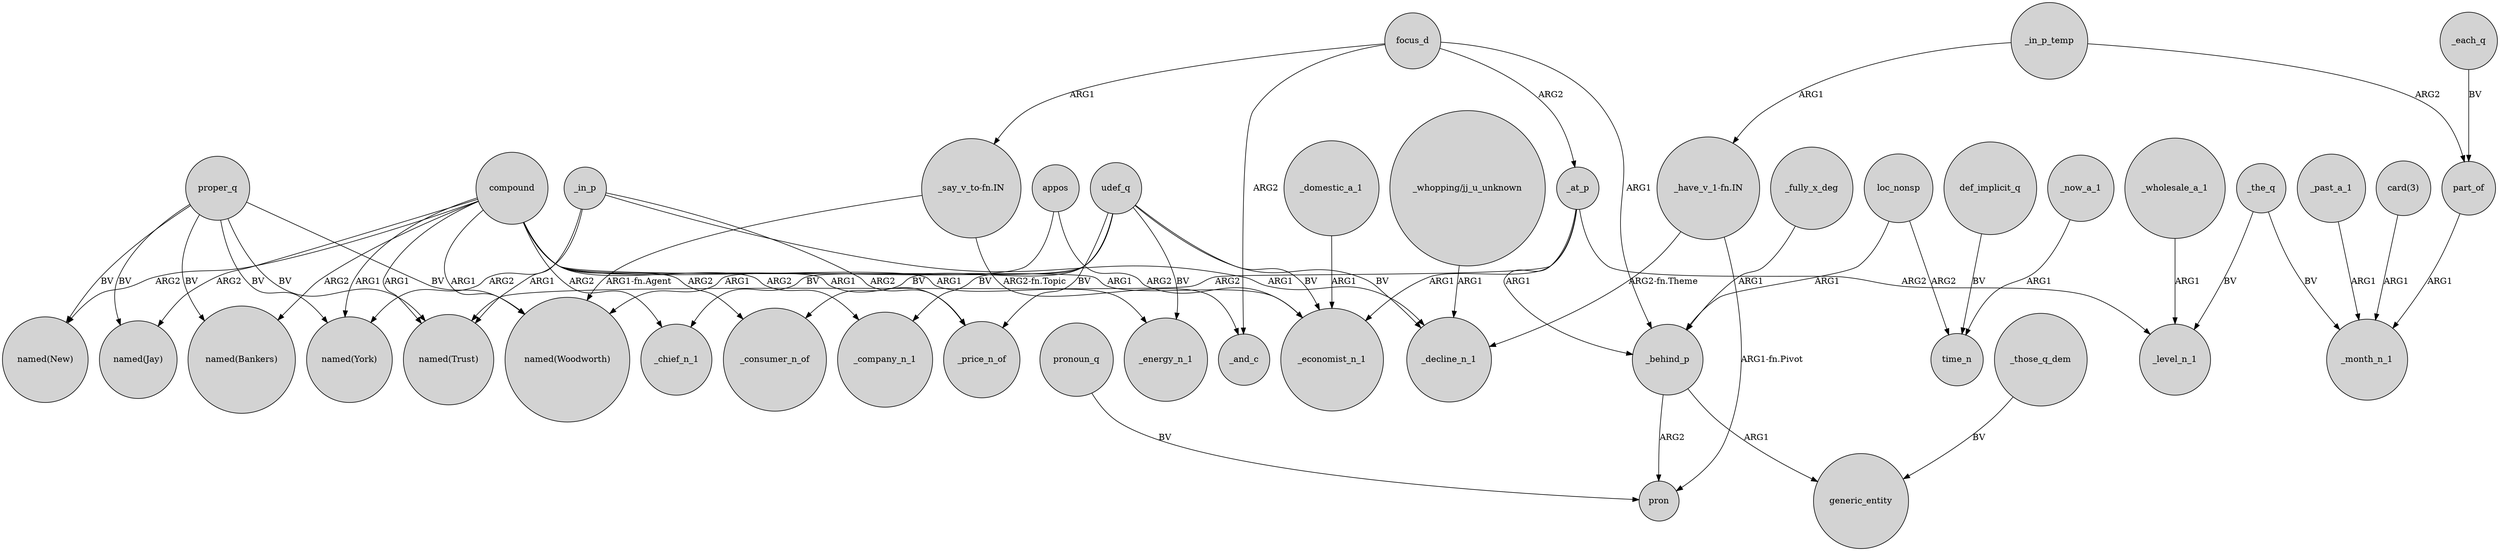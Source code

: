 digraph {
	node [shape=circle style=filled]
	compound -> "named(Bankers)" [label=ARG2]
	udef_q -> _energy_n_1 [label=BV]
	udef_q -> _company_n_1 [label=BV]
	proper_q -> "named(Jay)" [label=BV]
	_at_p -> "named(Trust)" [label=ARG2]
	compound -> "named(New)" [label=ARG2]
	udef_q -> _price_n_of [label=BV]
	def_implicit_q -> time_n [label=BV]
	proper_q -> "named(Bankers)" [label=BV]
	_in_p_temp -> part_of [label=ARG2]
	proper_q -> "named(New)" [label=BV]
	_in_p -> "named(Trust)" [label=ARG1]
	compound -> _company_n_1 [label=ARG2]
	appos -> _economist_n_1 [label=ARG2]
	compound -> "named(Woodworth)" [label=ARG1]
	compound -> "named(Trust)" [label=ARG1]
	"_have_v_1-fn.IN" -> _decline_n_1 [label="ARG2-fn.Theme"]
	focus_d -> _at_p [label=ARG2]
	_the_q -> _level_n_1 [label=BV]
	udef_q -> _economist_n_1 [label=BV]
	"_have_v_1-fn.IN" -> pron [label="ARG1-fn.Pivot"]
	focus_d -> _and_c [label=ARG2]
	loc_nonsp -> time_n [label=ARG2]
	appos -> "named(Woodworth)" [label=ARG1]
	compound -> "named(Jay)" [label=ARG2]
	compound -> _chief_n_1 [label=ARG2]
	compound -> _economist_n_1 [label=ARG1]
	focus_d -> _behind_p [label=ARG1]
	pronoun_q -> pron [label=BV]
	part_of -> _month_n_1 [label=ARG1]
	_the_q -> _month_n_1 [label=BV]
	compound -> _energy_n_1 [label=ARG1]
	loc_nonsp -> _behind_p [label=ARG1]
	"_whopping/jj_u_unknown" -> _decline_n_1 [label=ARG1]
	proper_q -> "named(Trust)" [label=BV]
	compound -> "named(York)" [label=ARG1]
	_past_a_1 -> _month_n_1 [label=ARG1]
	udef_q -> _chief_n_1 [label=BV]
	_fully_x_deg -> _behind_p [label=ARG1]
	"_say_v_to-fn.IN" -> "named(Woodworth)" [label="ARG1-fn.Agent"]
	_now_a_1 -> time_n [label=ARG1]
	udef_q -> _decline_n_1 [label=BV]
	"_say_v_to-fn.IN" -> _and_c [label="ARG2-fn.Topic"]
	udef_q -> _consumer_n_of [label=BV]
	_in_p -> _decline_n_1 [label=ARG1]
	_domestic_a_1 -> _economist_n_1 [label=ARG1]
	_at_p -> _economist_n_1 [label=ARG1]
	_each_q -> part_of [label=BV]
	_at_p -> _level_n_1 [label=ARG2]
	_in_p -> "named(York)" [label=ARG2]
	_in_p_temp -> "_have_v_1-fn.IN" [label=ARG1]
	compound -> _consumer_n_of [label=ARG2]
	_behind_p -> pron [label=ARG2]
	_behind_p -> generic_entity [label=ARG1]
	proper_q -> "named(Woodworth)" [label=BV]
	_wholesale_a_1 -> _level_n_1 [label=ARG1]
	_in_p -> _price_n_of [label=ARG2]
	compound -> _price_n_of [label=ARG1]
	proper_q -> "named(York)" [label=BV]
	_at_p -> _behind_p [label=ARG1]
	_those_q_dem -> generic_entity [label=BV]
	"card(3)" -> _month_n_1 [label=ARG1]
	focus_d -> "_say_v_to-fn.IN" [label=ARG1]
}
